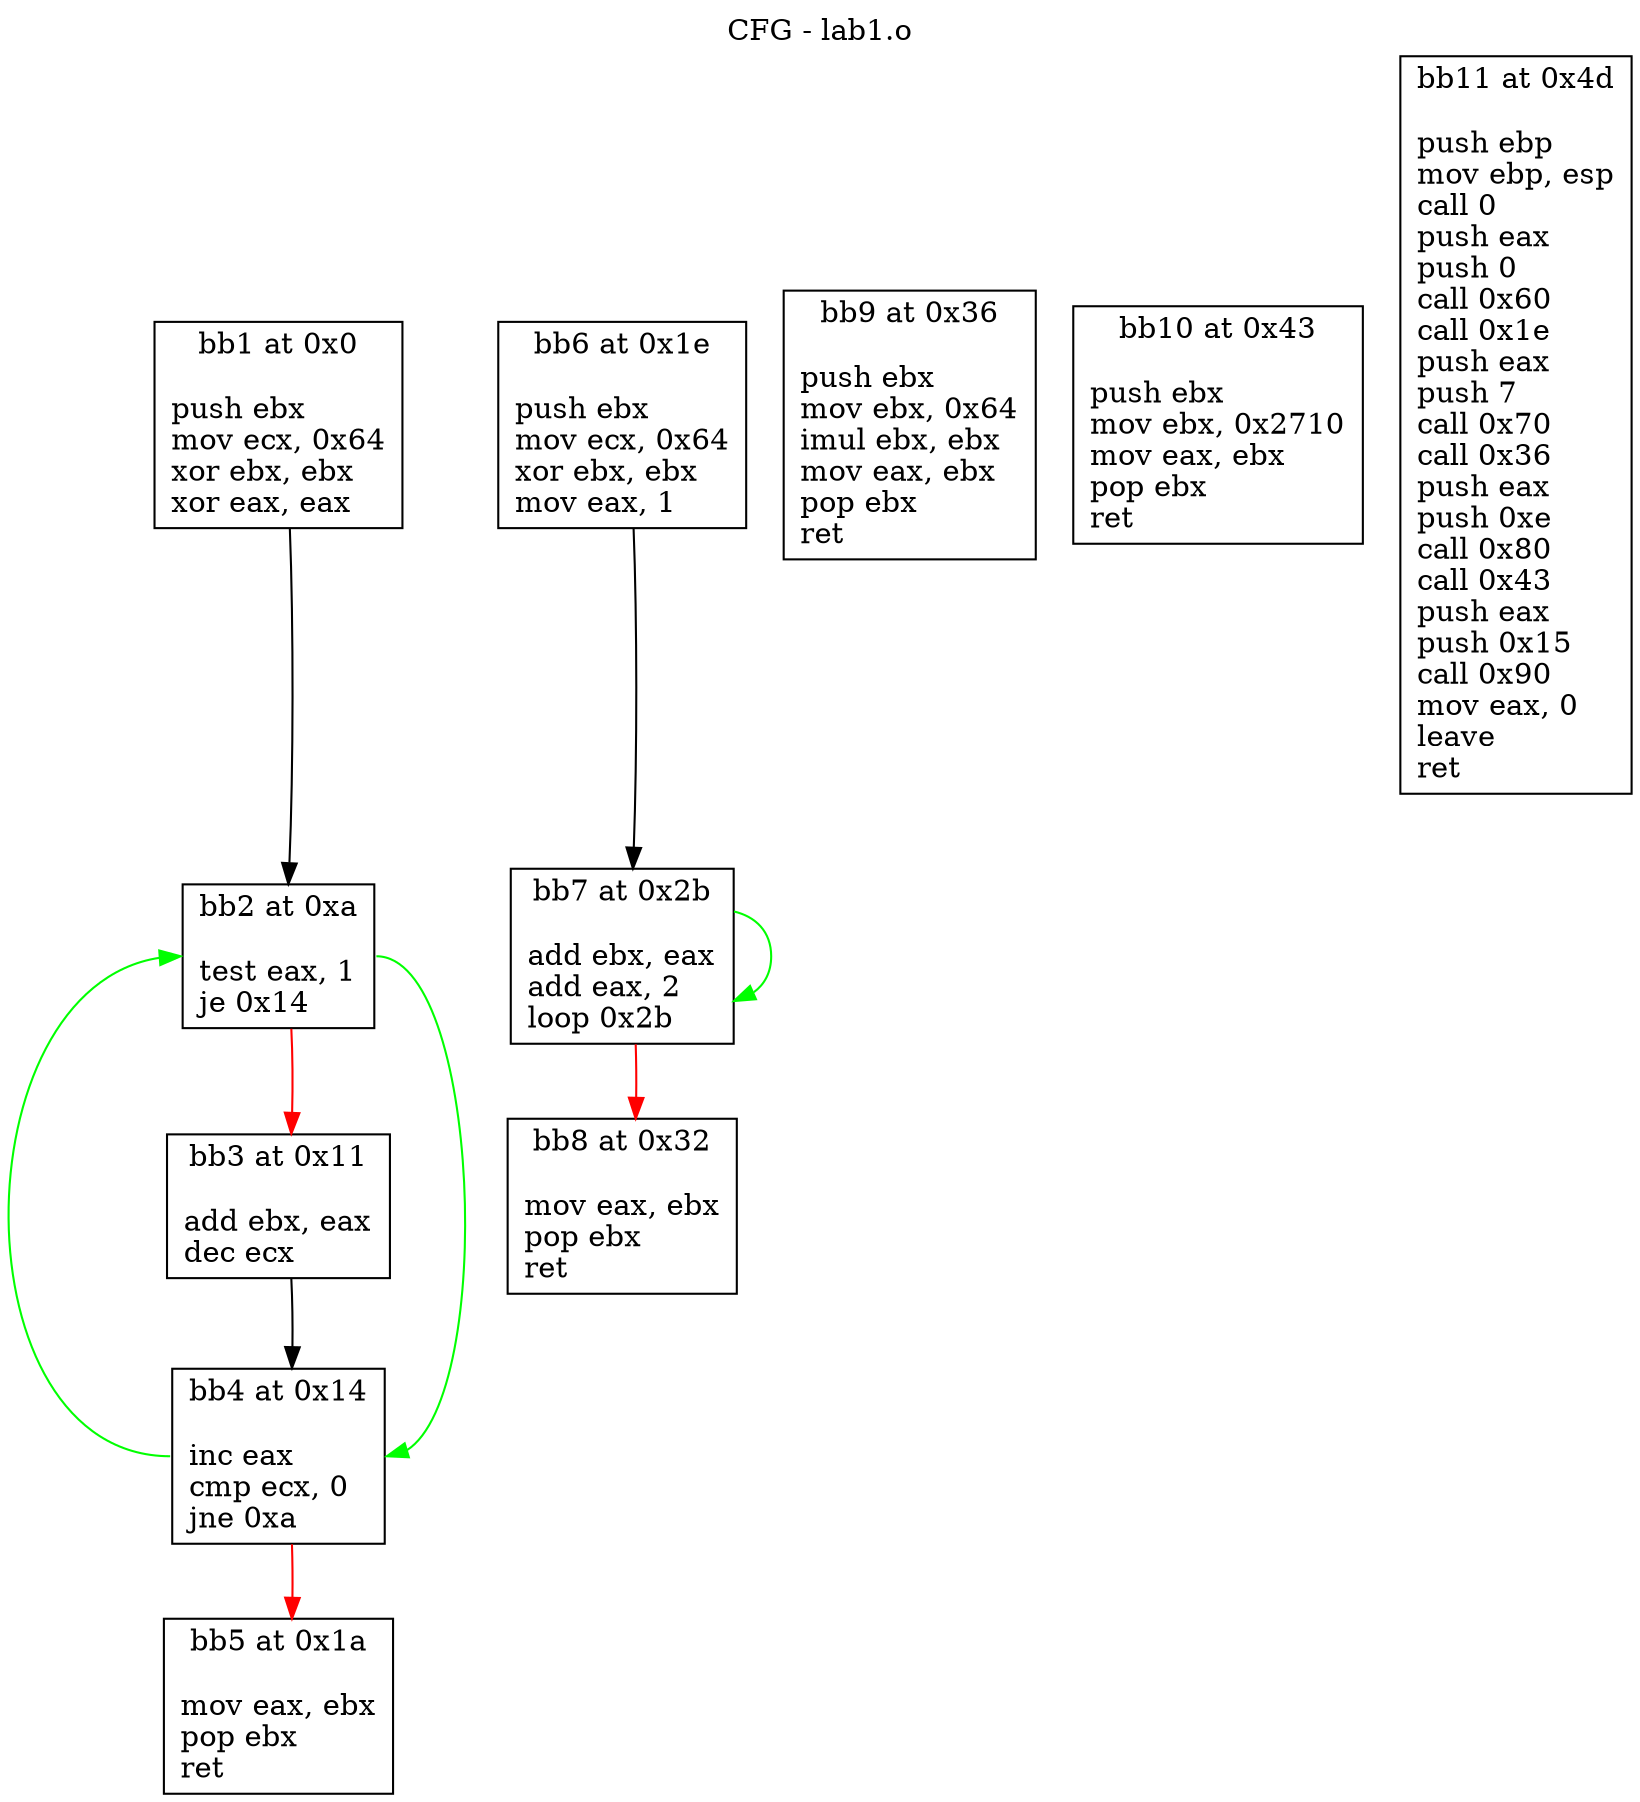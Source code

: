 digraph CFG {
  label="CFG - lab1.o";

  labelloc=top;
  splines=splines;

  bb1 -> bb2 -> bb3 -> bb4 -> bb5[style=invis];

  bb6 -> bb7 -> bb8[style=invis];

  bb1[shape=box, label="bb1 at 0x0\n\npush ebx\lmov ecx, 0x64\lxor ebx, ebx\lxor eax, eax\l"];
  bb1 -> bb2;
  bb2[shape=box, label="bb2 at 0xa\n\ntest eax, 1\lje 0x14\l"];
  bb2:e -> bb4:e[color=green];
  bb2 -> bb3[color=red];
  bb3[shape=box, label="bb3 at 0x11\n\nadd ebx, eax\ldec ecx\l"];
  bb3 -> bb4;
  bb4[shape=box, label="bb4 at 0x14\n\ninc eax\lcmp ecx, 0\ljne 0xa\l"];
  bb4:w -> bb2:w[color=green];
  bb4 -> bb5[color=red];
  bb5[shape=box, label="bb5 at 0x1a\n\nmov eax, ebx\lpop ebx\lret\l"];

  bb6[shape=box, label="bb6 at 0x1e\n\npush ebx\lmov ecx, 0x64\lxor ebx, ebx\lmov eax, 1\l"];
  bb6 -> bb7;
  bb7[shape=box, label="bb7 at 0x2b\n\nadd ebx, eax\ladd eax, 2\lloop 0x2b\l"];
  bb7 -> bb7[color=green];
  bb7 -> bb8[color=red];
  bb8[shape=box, label="bb8 at 0x32\n\nmov eax, ebx\lpop ebx\lret\l"];

  bb9[shape=box, label="bb9 at 0x36\n\npush ebx\lmov ebx, 0x64\limul ebx, ebx\lmov eax, ebx\lpop ebx\lret\l"];

  bb10[shape=box, label="bb10 at 0x43\n\npush ebx\lmov ebx, 0x2710\lmov eax, ebx\lpop ebx\lret\l"];

  bb11[shape=box, label="bb11 at 0x4d\n\npush ebp\lmov ebp, esp\lcall 0\lpush eax\lpush 0\lcall 0x60\lcall 0x1e\lpush eax\lpush 7\lcall 0x70\lcall 0x36\lpush eax\lpush 0xe\lcall 0x80\lcall 0x43\lpush eax\lpush 0x15\lcall 0x90\lmov eax, 0\lleave\lret\l"];

}
